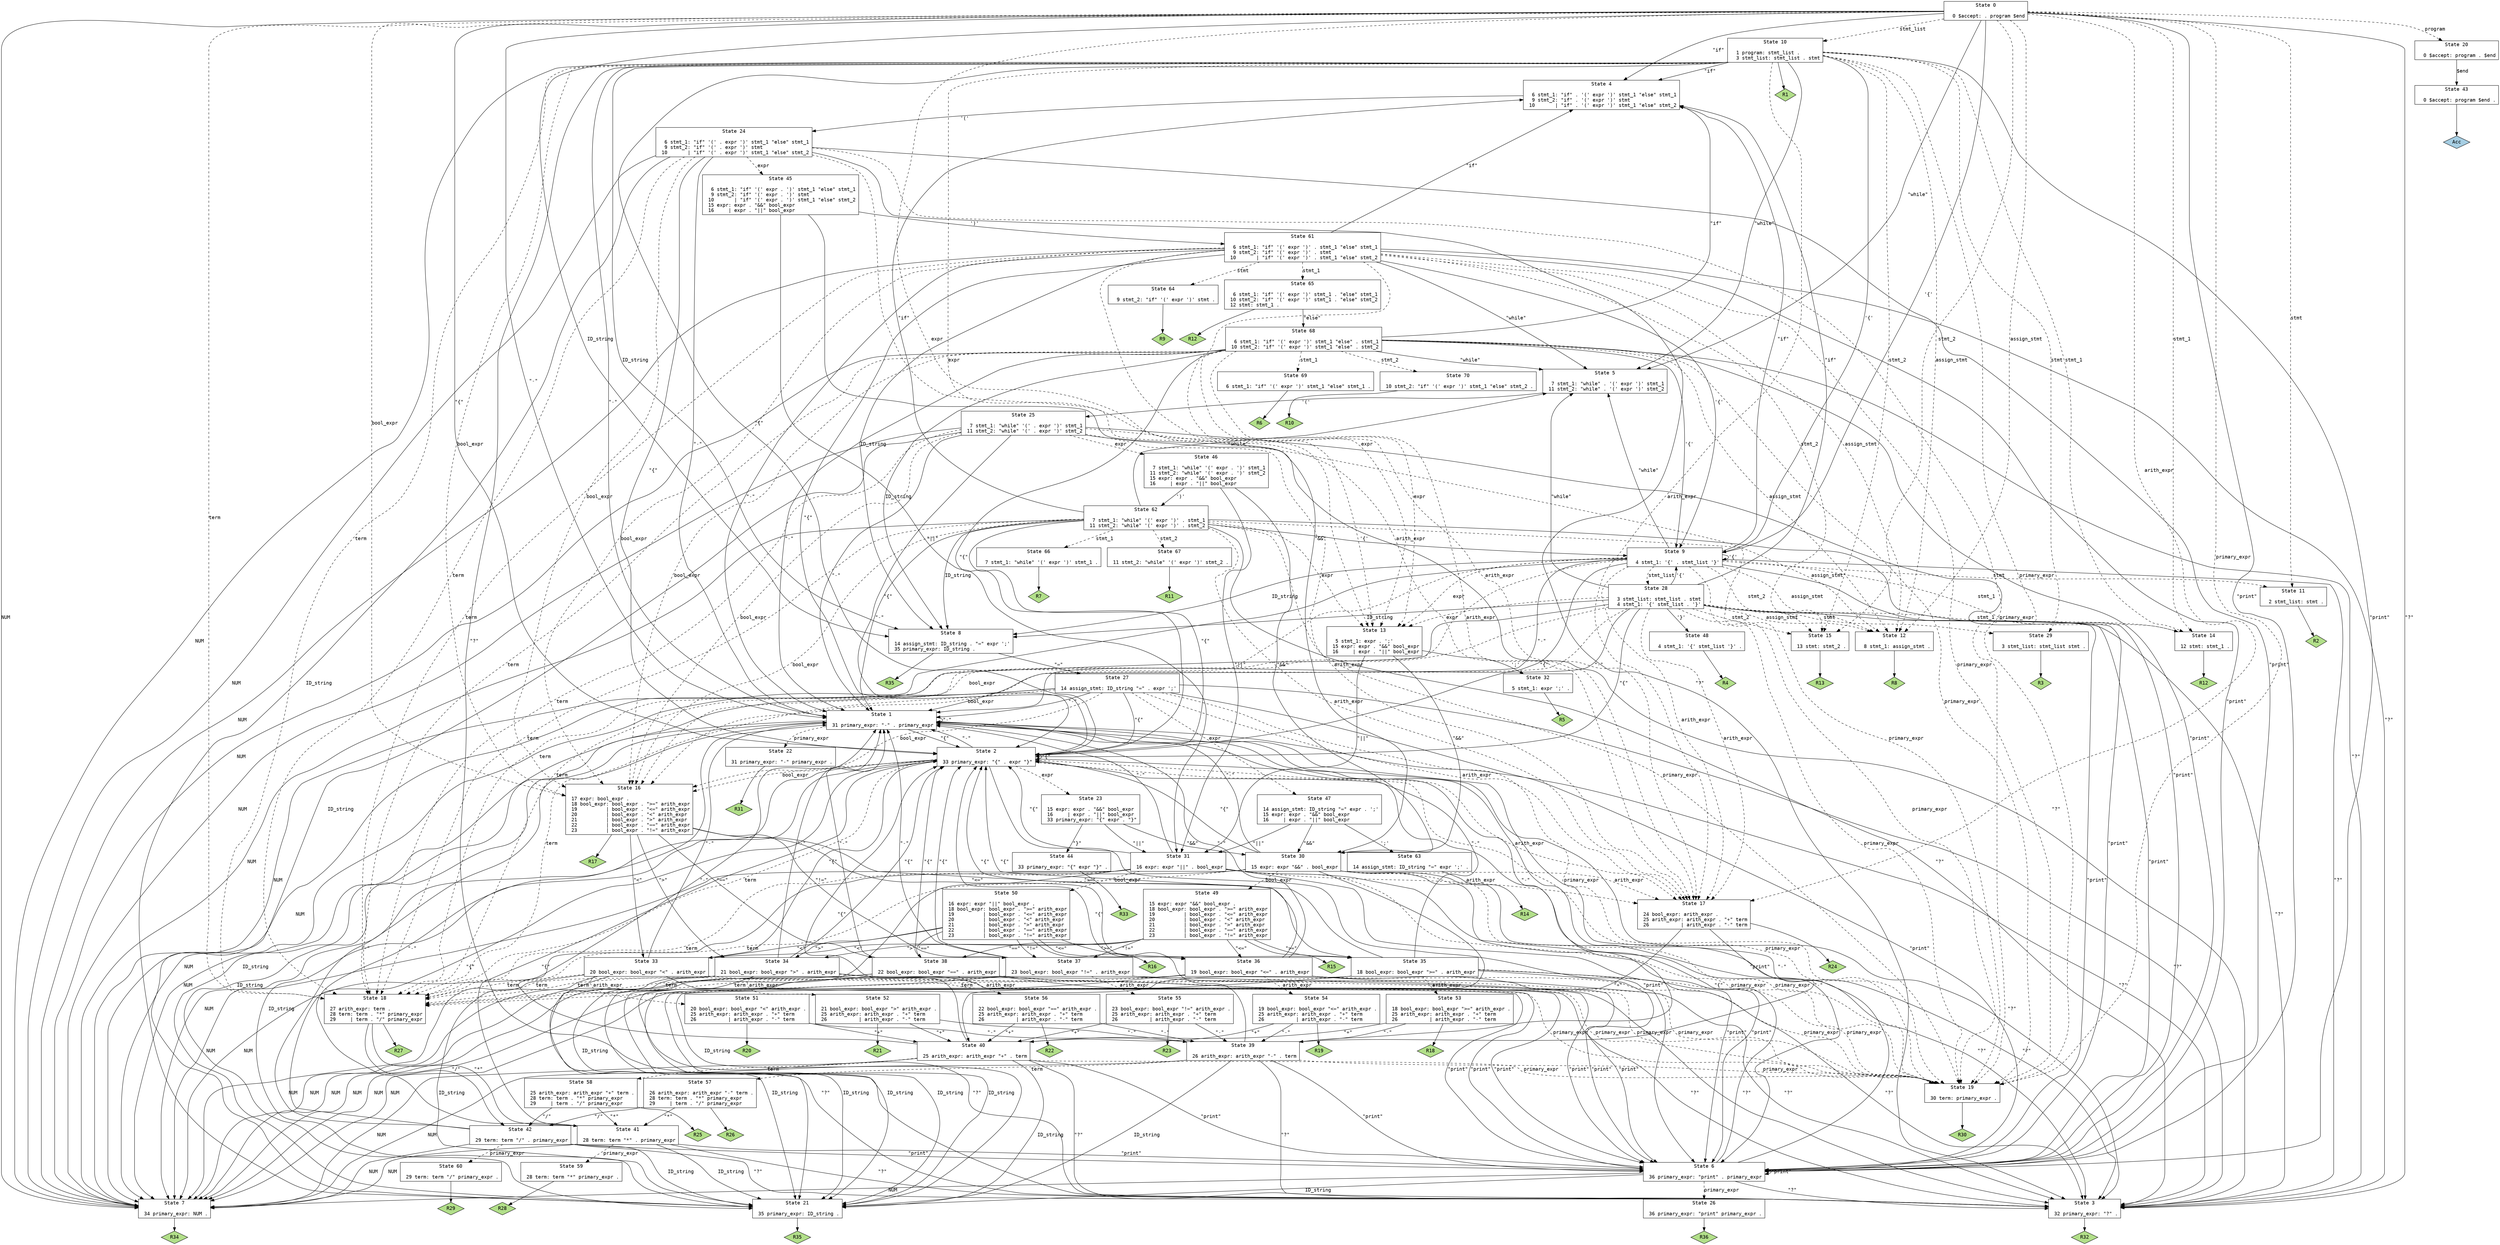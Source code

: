 // Generated by GNU Bison 3.5.1.
// Report bugs to <bug-bison@gnu.org>.
// Home page: <https://www.gnu.org/software/bison/>.

digraph "compiler.y"
{
  node [fontname = courier, shape = box, colorscheme = paired6]
  edge [fontname = courier]

  0 [label="State 0\n\l  0 $accept: . program $end\l"]
  0 -> 1 [style=solid label="\"-\""]
  0 -> 2 [style=solid label="\"{\""]
  0 -> 3 [style=solid label="\"?\""]
  0 -> 4 [style=solid label="\"if\""]
  0 -> 5 [style=solid label="\"while\""]
  0 -> 6 [style=solid label="\"print\""]
  0 -> 7 [style=solid label="NUM"]
  0 -> 8 [style=solid label="ID_string"]
  0 -> 9 [style=solid label="'{'"]
  0 -> 10 [style=dashed label="stmt_list"]
  0 -> 11 [style=dashed label="stmt"]
  0 -> 12 [style=dashed label="assign_stmt"]
  0 -> 13 [style=dashed label="expr"]
  0 -> 14 [style=dashed label="stmt_1"]
  0 -> 15 [style=dashed label="stmt_2"]
  0 -> 16 [style=dashed label="bool_expr"]
  0 -> 17 [style=dashed label="arith_expr"]
  0 -> 18 [style=dashed label="term"]
  0 -> 19 [style=dashed label="primary_expr"]
  0 -> 20 [style=dashed label="program"]
  1 [label="State 1\n\l 31 primary_expr: \"-\" . primary_expr\l"]
  1 -> 1 [style=solid label="\"-\""]
  1 -> 2 [style=solid label="\"{\""]
  1 -> 3 [style=solid label="\"?\""]
  1 -> 6 [style=solid label="\"print\""]
  1 -> 7 [style=solid label="NUM"]
  1 -> 21 [style=solid label="ID_string"]
  1 -> 22 [style=dashed label="primary_expr"]
  2 [label="State 2\n\l 33 primary_expr: \"{\" . expr \"}\"\l"]
  2 -> 1 [style=solid label="\"-\""]
  2 -> 2 [style=solid label="\"{\""]
  2 -> 3 [style=solid label="\"?\""]
  2 -> 6 [style=solid label="\"print\""]
  2 -> 7 [style=solid label="NUM"]
  2 -> 21 [style=solid label="ID_string"]
  2 -> 23 [style=dashed label="expr"]
  2 -> 16 [style=dashed label="bool_expr"]
  2 -> 17 [style=dashed label="arith_expr"]
  2 -> 18 [style=dashed label="term"]
  2 -> 19 [style=dashed label="primary_expr"]
  3 [label="State 3\n\l 32 primary_expr: \"?\" .\l"]
  3 -> "3R32" [style=solid]
 "3R32" [label="R32", fillcolor=3, shape=diamond, style=filled]
  4 [label="State 4\n\l  6 stmt_1: \"if\" . '(' expr ')' stmt_1 \"else\" stmt_1\l  9 stmt_2: \"if\" . '(' expr ')' stmt\l 10       | \"if\" . '(' expr ')' stmt_1 \"else\" stmt_2\l"]
  4 -> 24 [style=solid label="'('"]
  5 [label="State 5\n\l  7 stmt_1: \"while\" . '(' expr ')' stmt_1\l 11 stmt_2: \"while\" . '(' expr ')' stmt_2\l"]
  5 -> 25 [style=solid label="'('"]
  6 [label="State 6\n\l 36 primary_expr: \"print\" . primary_expr\l"]
  6 -> 1 [style=solid label="\"-\""]
  6 -> 2 [style=solid label="\"{\""]
  6 -> 3 [style=solid label="\"?\""]
  6 -> 6 [style=solid label="\"print\""]
  6 -> 7 [style=solid label="NUM"]
  6 -> 21 [style=solid label="ID_string"]
  6 -> 26 [style=dashed label="primary_expr"]
  7 [label="State 7\n\l 34 primary_expr: NUM .\l"]
  7 -> "7R34" [style=solid]
 "7R34" [label="R34", fillcolor=3, shape=diamond, style=filled]
  8 [label="State 8\n\l 14 assign_stmt: ID_string . \"=\" expr ';'\l 35 primary_expr: ID_string .\l"]
  8 -> 27 [style=solid label="\"=\""]
  8 -> "8R35" [style=solid]
 "8R35" [label="R35", fillcolor=3, shape=diamond, style=filled]
  9 [label="State 9\n\l  4 stmt_1: '{' . stmt_list '}'\l"]
  9 -> 1 [style=solid label="\"-\""]
  9 -> 2 [style=solid label="\"{\""]
  9 -> 3 [style=solid label="\"?\""]
  9 -> 4 [style=solid label="\"if\""]
  9 -> 5 [style=solid label="\"while\""]
  9 -> 6 [style=solid label="\"print\""]
  9 -> 7 [style=solid label="NUM"]
  9 -> 8 [style=solid label="ID_string"]
  9 -> 9 [style=solid label="'{'"]
  9 -> 28 [style=dashed label="stmt_list"]
  9 -> 11 [style=dashed label="stmt"]
  9 -> 12 [style=dashed label="assign_stmt"]
  9 -> 13 [style=dashed label="expr"]
  9 -> 14 [style=dashed label="stmt_1"]
  9 -> 15 [style=dashed label="stmt_2"]
  9 -> 16 [style=dashed label="bool_expr"]
  9 -> 17 [style=dashed label="arith_expr"]
  9 -> 18 [style=dashed label="term"]
  9 -> 19 [style=dashed label="primary_expr"]
  10 [label="State 10\n\l  1 program: stmt_list .\l  3 stmt_list: stmt_list . stmt\l"]
  10 -> 1 [style=solid label="\"-\""]
  10 -> 2 [style=solid label="\"{\""]
  10 -> 3 [style=solid label="\"?\""]
  10 -> 4 [style=solid label="\"if\""]
  10 -> 5 [style=solid label="\"while\""]
  10 -> 6 [style=solid label="\"print\""]
  10 -> 7 [style=solid label="NUM"]
  10 -> 8 [style=solid label="ID_string"]
  10 -> 9 [style=solid label="'{'"]
  10 -> 29 [style=dashed label="stmt"]
  10 -> 12 [style=dashed label="assign_stmt"]
  10 -> 13 [style=dashed label="expr"]
  10 -> 14 [style=dashed label="stmt_1"]
  10 -> 15 [style=dashed label="stmt_2"]
  10 -> 16 [style=dashed label="bool_expr"]
  10 -> 17 [style=dashed label="arith_expr"]
  10 -> 18 [style=dashed label="term"]
  10 -> 19 [style=dashed label="primary_expr"]
  10 -> "10R1" [style=solid]
 "10R1" [label="R1", fillcolor=3, shape=diamond, style=filled]
  11 [label="State 11\n\l  2 stmt_list: stmt .\l"]
  11 -> "11R2" [style=solid]
 "11R2" [label="R2", fillcolor=3, shape=diamond, style=filled]
  12 [label="State 12\n\l  8 stmt_1: assign_stmt .\l"]
  12 -> "12R8" [style=solid]
 "12R8" [label="R8", fillcolor=3, shape=diamond, style=filled]
  13 [label="State 13\n\l  5 stmt_1: expr . ';'\l 15 expr: expr . \"&&\" bool_expr\l 16     | expr . \"||\" bool_expr\l"]
  13 -> 30 [style=solid label="\"&&\""]
  13 -> 31 [style=solid label="\"||\""]
  13 -> 32 [style=solid label="';'"]
  14 [label="State 14\n\l 12 stmt: stmt_1 .\l"]
  14 -> "14R12" [style=solid]
 "14R12" [label="R12", fillcolor=3, shape=diamond, style=filled]
  15 [label="State 15\n\l 13 stmt: stmt_2 .\l"]
  15 -> "15R13" [style=solid]
 "15R13" [label="R13", fillcolor=3, shape=diamond, style=filled]
  16 [label="State 16\n\l 17 expr: bool_expr .\l 18 bool_expr: bool_expr . \">=\" arith_expr\l 19          | bool_expr . \"<=\" arith_expr\l 20          | bool_expr . \"<\" arith_expr\l 21          | bool_expr . \">\" arith_expr\l 22          | bool_expr . \"==\" arith_expr\l 23          | bool_expr . \"!=\" arith_expr\l"]
  16 -> 33 [style=solid label="\"<\""]
  16 -> 34 [style=solid label="\">\""]
  16 -> 35 [style=solid label="\">=\""]
  16 -> 36 [style=solid label="\"<=\""]
  16 -> 37 [style=solid label="\"!=\""]
  16 -> 38 [style=solid label="\"==\""]
  16 -> "16R17" [style=solid]
 "16R17" [label="R17", fillcolor=3, shape=diamond, style=filled]
  17 [label="State 17\n\l 24 bool_expr: arith_expr .\l 25 arith_expr: arith_expr . \"+\" term\l 26           | arith_expr . \"-\" term\l"]
  17 -> 39 [style=solid label="\"-\""]
  17 -> 40 [style=solid label="\"+\""]
  17 -> "17R24" [style=solid]
 "17R24" [label="R24", fillcolor=3, shape=diamond, style=filled]
  18 [label="State 18\n\l 27 arith_expr: term .\l 28 term: term . \"*\" primary_expr\l 29     | term . \"/\" primary_expr\l"]
  18 -> 41 [style=solid label="\"*\""]
  18 -> 42 [style=solid label="\"/\""]
  18 -> "18R27" [style=solid]
 "18R27" [label="R27", fillcolor=3, shape=diamond, style=filled]
  19 [label="State 19\n\l 30 term: primary_expr .\l"]
  19 -> "19R30" [style=solid]
 "19R30" [label="R30", fillcolor=3, shape=diamond, style=filled]
  20 [label="State 20\n\l  0 $accept: program . $end\l"]
  20 -> 43 [style=solid label="$end"]
  21 [label="State 21\n\l 35 primary_expr: ID_string .\l"]
  21 -> "21R35" [style=solid]
 "21R35" [label="R35", fillcolor=3, shape=diamond, style=filled]
  22 [label="State 22\n\l 31 primary_expr: \"-\" primary_expr .\l"]
  22 -> "22R31" [style=solid]
 "22R31" [label="R31", fillcolor=3, shape=diamond, style=filled]
  23 [label="State 23\n\l 15 expr: expr . \"&&\" bool_expr\l 16     | expr . \"||\" bool_expr\l 33 primary_expr: \"{\" expr . \"}\"\l"]
  23 -> 44 [style=solid label="\"}\""]
  23 -> 30 [style=solid label="\"&&\""]
  23 -> 31 [style=solid label="\"||\""]
  24 [label="State 24\n\l  6 stmt_1: \"if\" '(' . expr ')' stmt_1 \"else\" stmt_1\l  9 stmt_2: \"if\" '(' . expr ')' stmt\l 10       | \"if\" '(' . expr ')' stmt_1 \"else\" stmt_2\l"]
  24 -> 1 [style=solid label="\"-\""]
  24 -> 2 [style=solid label="\"{\""]
  24 -> 3 [style=solid label="\"?\""]
  24 -> 6 [style=solid label="\"print\""]
  24 -> 7 [style=solid label="NUM"]
  24 -> 21 [style=solid label="ID_string"]
  24 -> 45 [style=dashed label="expr"]
  24 -> 16 [style=dashed label="bool_expr"]
  24 -> 17 [style=dashed label="arith_expr"]
  24 -> 18 [style=dashed label="term"]
  24 -> 19 [style=dashed label="primary_expr"]
  25 [label="State 25\n\l  7 stmt_1: \"while\" '(' . expr ')' stmt_1\l 11 stmt_2: \"while\" '(' . expr ')' stmt_2\l"]
  25 -> 1 [style=solid label="\"-\""]
  25 -> 2 [style=solid label="\"{\""]
  25 -> 3 [style=solid label="\"?\""]
  25 -> 6 [style=solid label="\"print\""]
  25 -> 7 [style=solid label="NUM"]
  25 -> 21 [style=solid label="ID_string"]
  25 -> 46 [style=dashed label="expr"]
  25 -> 16 [style=dashed label="bool_expr"]
  25 -> 17 [style=dashed label="arith_expr"]
  25 -> 18 [style=dashed label="term"]
  25 -> 19 [style=dashed label="primary_expr"]
  26 [label="State 26\n\l 36 primary_expr: \"print\" primary_expr .\l"]
  26 -> "26R36" [style=solid]
 "26R36" [label="R36", fillcolor=3, shape=diamond, style=filled]
  27 [label="State 27\n\l 14 assign_stmt: ID_string \"=\" . expr ';'\l"]
  27 -> 1 [style=solid label="\"-\""]
  27 -> 2 [style=solid label="\"{\""]
  27 -> 3 [style=solid label="\"?\""]
  27 -> 6 [style=solid label="\"print\""]
  27 -> 7 [style=solid label="NUM"]
  27 -> 21 [style=solid label="ID_string"]
  27 -> 47 [style=dashed label="expr"]
  27 -> 16 [style=dashed label="bool_expr"]
  27 -> 17 [style=dashed label="arith_expr"]
  27 -> 18 [style=dashed label="term"]
  27 -> 19 [style=dashed label="primary_expr"]
  28 [label="State 28\n\l  3 stmt_list: stmt_list . stmt\l  4 stmt_1: '{' stmt_list . '}'\l"]
  28 -> 1 [style=solid label="\"-\""]
  28 -> 2 [style=solid label="\"{\""]
  28 -> 3 [style=solid label="\"?\""]
  28 -> 4 [style=solid label="\"if\""]
  28 -> 5 [style=solid label="\"while\""]
  28 -> 6 [style=solid label="\"print\""]
  28 -> 7 [style=solid label="NUM"]
  28 -> 8 [style=solid label="ID_string"]
  28 -> 9 [style=solid label="'{'"]
  28 -> 48 [style=solid label="'}'"]
  28 -> 29 [style=dashed label="stmt"]
  28 -> 12 [style=dashed label="assign_stmt"]
  28 -> 13 [style=dashed label="expr"]
  28 -> 14 [style=dashed label="stmt_1"]
  28 -> 15 [style=dashed label="stmt_2"]
  28 -> 16 [style=dashed label="bool_expr"]
  28 -> 17 [style=dashed label="arith_expr"]
  28 -> 18 [style=dashed label="term"]
  28 -> 19 [style=dashed label="primary_expr"]
  29 [label="State 29\n\l  3 stmt_list: stmt_list stmt .\l"]
  29 -> "29R3" [style=solid]
 "29R3" [label="R3", fillcolor=3, shape=diamond, style=filled]
  30 [label="State 30\n\l 15 expr: expr \"&&\" . bool_expr\l"]
  30 -> 1 [style=solid label="\"-\""]
  30 -> 2 [style=solid label="\"{\""]
  30 -> 3 [style=solid label="\"?\""]
  30 -> 6 [style=solid label="\"print\""]
  30 -> 7 [style=solid label="NUM"]
  30 -> 21 [style=solid label="ID_string"]
  30 -> 49 [style=dashed label="bool_expr"]
  30 -> 17 [style=dashed label="arith_expr"]
  30 -> 18 [style=dashed label="term"]
  30 -> 19 [style=dashed label="primary_expr"]
  31 [label="State 31\n\l 16 expr: expr \"||\" . bool_expr\l"]
  31 -> 1 [style=solid label="\"-\""]
  31 -> 2 [style=solid label="\"{\""]
  31 -> 3 [style=solid label="\"?\""]
  31 -> 6 [style=solid label="\"print\""]
  31 -> 7 [style=solid label="NUM"]
  31 -> 21 [style=solid label="ID_string"]
  31 -> 50 [style=dashed label="bool_expr"]
  31 -> 17 [style=dashed label="arith_expr"]
  31 -> 18 [style=dashed label="term"]
  31 -> 19 [style=dashed label="primary_expr"]
  32 [label="State 32\n\l  5 stmt_1: expr ';' .\l"]
  32 -> "32R5" [style=solid]
 "32R5" [label="R5", fillcolor=3, shape=diamond, style=filled]
  33 [label="State 33\n\l 20 bool_expr: bool_expr \"<\" . arith_expr\l"]
  33 -> 1 [style=solid label="\"-\""]
  33 -> 2 [style=solid label="\"{\""]
  33 -> 3 [style=solid label="\"?\""]
  33 -> 6 [style=solid label="\"print\""]
  33 -> 7 [style=solid label="NUM"]
  33 -> 21 [style=solid label="ID_string"]
  33 -> 51 [style=dashed label="arith_expr"]
  33 -> 18 [style=dashed label="term"]
  33 -> 19 [style=dashed label="primary_expr"]
  34 [label="State 34\n\l 21 bool_expr: bool_expr \">\" . arith_expr\l"]
  34 -> 1 [style=solid label="\"-\""]
  34 -> 2 [style=solid label="\"{\""]
  34 -> 3 [style=solid label="\"?\""]
  34 -> 6 [style=solid label="\"print\""]
  34 -> 7 [style=solid label="NUM"]
  34 -> 21 [style=solid label="ID_string"]
  34 -> 52 [style=dashed label="arith_expr"]
  34 -> 18 [style=dashed label="term"]
  34 -> 19 [style=dashed label="primary_expr"]
  35 [label="State 35\n\l 18 bool_expr: bool_expr \">=\" . arith_expr\l"]
  35 -> 1 [style=solid label="\"-\""]
  35 -> 2 [style=solid label="\"{\""]
  35 -> 3 [style=solid label="\"?\""]
  35 -> 6 [style=solid label="\"print\""]
  35 -> 7 [style=solid label="NUM"]
  35 -> 21 [style=solid label="ID_string"]
  35 -> 53 [style=dashed label="arith_expr"]
  35 -> 18 [style=dashed label="term"]
  35 -> 19 [style=dashed label="primary_expr"]
  36 [label="State 36\n\l 19 bool_expr: bool_expr \"<=\" . arith_expr\l"]
  36 -> 1 [style=solid label="\"-\""]
  36 -> 2 [style=solid label="\"{\""]
  36 -> 3 [style=solid label="\"?\""]
  36 -> 6 [style=solid label="\"print\""]
  36 -> 7 [style=solid label="NUM"]
  36 -> 21 [style=solid label="ID_string"]
  36 -> 54 [style=dashed label="arith_expr"]
  36 -> 18 [style=dashed label="term"]
  36 -> 19 [style=dashed label="primary_expr"]
  37 [label="State 37\n\l 23 bool_expr: bool_expr \"!=\" . arith_expr\l"]
  37 -> 1 [style=solid label="\"-\""]
  37 -> 2 [style=solid label="\"{\""]
  37 -> 3 [style=solid label="\"?\""]
  37 -> 6 [style=solid label="\"print\""]
  37 -> 7 [style=solid label="NUM"]
  37 -> 21 [style=solid label="ID_string"]
  37 -> 55 [style=dashed label="arith_expr"]
  37 -> 18 [style=dashed label="term"]
  37 -> 19 [style=dashed label="primary_expr"]
  38 [label="State 38\n\l 22 bool_expr: bool_expr \"==\" . arith_expr\l"]
  38 -> 1 [style=solid label="\"-\""]
  38 -> 2 [style=solid label="\"{\""]
  38 -> 3 [style=solid label="\"?\""]
  38 -> 6 [style=solid label="\"print\""]
  38 -> 7 [style=solid label="NUM"]
  38 -> 21 [style=solid label="ID_string"]
  38 -> 56 [style=dashed label="arith_expr"]
  38 -> 18 [style=dashed label="term"]
  38 -> 19 [style=dashed label="primary_expr"]
  39 [label="State 39\n\l 26 arith_expr: arith_expr \"-\" . term\l"]
  39 -> 1 [style=solid label="\"-\""]
  39 -> 2 [style=solid label="\"{\""]
  39 -> 3 [style=solid label="\"?\""]
  39 -> 6 [style=solid label="\"print\""]
  39 -> 7 [style=solid label="NUM"]
  39 -> 21 [style=solid label="ID_string"]
  39 -> 57 [style=dashed label="term"]
  39 -> 19 [style=dashed label="primary_expr"]
  40 [label="State 40\n\l 25 arith_expr: arith_expr \"+\" . term\l"]
  40 -> 1 [style=solid label="\"-\""]
  40 -> 2 [style=solid label="\"{\""]
  40 -> 3 [style=solid label="\"?\""]
  40 -> 6 [style=solid label="\"print\""]
  40 -> 7 [style=solid label="NUM"]
  40 -> 21 [style=solid label="ID_string"]
  40 -> 58 [style=dashed label="term"]
  40 -> 19 [style=dashed label="primary_expr"]
  41 [label="State 41\n\l 28 term: term \"*\" . primary_expr\l"]
  41 -> 1 [style=solid label="\"-\""]
  41 -> 2 [style=solid label="\"{\""]
  41 -> 3 [style=solid label="\"?\""]
  41 -> 6 [style=solid label="\"print\""]
  41 -> 7 [style=solid label="NUM"]
  41 -> 21 [style=solid label="ID_string"]
  41 -> 59 [style=dashed label="primary_expr"]
  42 [label="State 42\n\l 29 term: term \"/\" . primary_expr\l"]
  42 -> 1 [style=solid label="\"-\""]
  42 -> 2 [style=solid label="\"{\""]
  42 -> 3 [style=solid label="\"?\""]
  42 -> 6 [style=solid label="\"print\""]
  42 -> 7 [style=solid label="NUM"]
  42 -> 21 [style=solid label="ID_string"]
  42 -> 60 [style=dashed label="primary_expr"]
  43 [label="State 43\n\l  0 $accept: program $end .\l"]
  43 -> "43R0" [style=solid]
 "43R0" [label="Acc", fillcolor=1, shape=diamond, style=filled]
  44 [label="State 44\n\l 33 primary_expr: \"{\" expr \"}\" .\l"]
  44 -> "44R33" [style=solid]
 "44R33" [label="R33", fillcolor=3, shape=diamond, style=filled]
  45 [label="State 45\n\l  6 stmt_1: \"if\" '(' expr . ')' stmt_1 \"else\" stmt_1\l  9 stmt_2: \"if\" '(' expr . ')' stmt\l 10       | \"if\" '(' expr . ')' stmt_1 \"else\" stmt_2\l 15 expr: expr . \"&&\" bool_expr\l 16     | expr . \"||\" bool_expr\l"]
  45 -> 30 [style=solid label="\"&&\""]
  45 -> 31 [style=solid label="\"||\""]
  45 -> 61 [style=solid label="')'"]
  46 [label="State 46\n\l  7 stmt_1: \"while\" '(' expr . ')' stmt_1\l 11 stmt_2: \"while\" '(' expr . ')' stmt_2\l 15 expr: expr . \"&&\" bool_expr\l 16     | expr . \"||\" bool_expr\l"]
  46 -> 30 [style=solid label="\"&&\""]
  46 -> 31 [style=solid label="\"||\""]
  46 -> 62 [style=solid label="')'"]
  47 [label="State 47\n\l 14 assign_stmt: ID_string \"=\" expr . ';'\l 15 expr: expr . \"&&\" bool_expr\l 16     | expr . \"||\" bool_expr\l"]
  47 -> 30 [style=solid label="\"&&\""]
  47 -> 31 [style=solid label="\"||\""]
  47 -> 63 [style=solid label="';'"]
  48 [label="State 48\n\l  4 stmt_1: '{' stmt_list '}' .\l"]
  48 -> "48R4" [style=solid]
 "48R4" [label="R4", fillcolor=3, shape=diamond, style=filled]
  49 [label="State 49\n\l 15 expr: expr \"&&\" bool_expr .\l 18 bool_expr: bool_expr . \">=\" arith_expr\l 19          | bool_expr . \"<=\" arith_expr\l 20          | bool_expr . \"<\" arith_expr\l 21          | bool_expr . \">\" arith_expr\l 22          | bool_expr . \"==\" arith_expr\l 23          | bool_expr . \"!=\" arith_expr\l"]
  49 -> 33 [style=solid label="\"<\""]
  49 -> 34 [style=solid label="\">\""]
  49 -> 35 [style=solid label="\">=\""]
  49 -> 36 [style=solid label="\"<=\""]
  49 -> 37 [style=solid label="\"!=\""]
  49 -> 38 [style=solid label="\"==\""]
  49 -> "49R15" [style=solid]
 "49R15" [label="R15", fillcolor=3, shape=diamond, style=filled]
  50 [label="State 50\n\l 16 expr: expr \"||\" bool_expr .\l 18 bool_expr: bool_expr . \">=\" arith_expr\l 19          | bool_expr . \"<=\" arith_expr\l 20          | bool_expr . \"<\" arith_expr\l 21          | bool_expr . \">\" arith_expr\l 22          | bool_expr . \"==\" arith_expr\l 23          | bool_expr . \"!=\" arith_expr\l"]
  50 -> 33 [style=solid label="\"<\""]
  50 -> 34 [style=solid label="\">\""]
  50 -> 35 [style=solid label="\">=\""]
  50 -> 36 [style=solid label="\"<=\""]
  50 -> 37 [style=solid label="\"!=\""]
  50 -> 38 [style=solid label="\"==\""]
  50 -> "50R16" [style=solid]
 "50R16" [label="R16", fillcolor=3, shape=diamond, style=filled]
  51 [label="State 51\n\l 20 bool_expr: bool_expr \"<\" arith_expr .\l 25 arith_expr: arith_expr . \"+\" term\l 26           | arith_expr . \"-\" term\l"]
  51 -> 39 [style=solid label="\"-\""]
  51 -> 40 [style=solid label="\"+\""]
  51 -> "51R20" [style=solid]
 "51R20" [label="R20", fillcolor=3, shape=diamond, style=filled]
  52 [label="State 52\n\l 21 bool_expr: bool_expr \">\" arith_expr .\l 25 arith_expr: arith_expr . \"+\" term\l 26           | arith_expr . \"-\" term\l"]
  52 -> 39 [style=solid label="\"-\""]
  52 -> 40 [style=solid label="\"+\""]
  52 -> "52R21" [style=solid]
 "52R21" [label="R21", fillcolor=3, shape=diamond, style=filled]
  53 [label="State 53\n\l 18 bool_expr: bool_expr \">=\" arith_expr .\l 25 arith_expr: arith_expr . \"+\" term\l 26           | arith_expr . \"-\" term\l"]
  53 -> 39 [style=solid label="\"-\""]
  53 -> 40 [style=solid label="\"+\""]
  53 -> "53R18" [style=solid]
 "53R18" [label="R18", fillcolor=3, shape=diamond, style=filled]
  54 [label="State 54\n\l 19 bool_expr: bool_expr \"<=\" arith_expr .\l 25 arith_expr: arith_expr . \"+\" term\l 26           | arith_expr . \"-\" term\l"]
  54 -> 39 [style=solid label="\"-\""]
  54 -> 40 [style=solid label="\"+\""]
  54 -> "54R19" [style=solid]
 "54R19" [label="R19", fillcolor=3, shape=diamond, style=filled]
  55 [label="State 55\n\l 23 bool_expr: bool_expr \"!=\" arith_expr .\l 25 arith_expr: arith_expr . \"+\" term\l 26           | arith_expr . \"-\" term\l"]
  55 -> 39 [style=solid label="\"-\""]
  55 -> 40 [style=solid label="\"+\""]
  55 -> "55R23" [style=solid]
 "55R23" [label="R23", fillcolor=3, shape=diamond, style=filled]
  56 [label="State 56\n\l 22 bool_expr: bool_expr \"==\" arith_expr .\l 25 arith_expr: arith_expr . \"+\" term\l 26           | arith_expr . \"-\" term\l"]
  56 -> 39 [style=solid label="\"-\""]
  56 -> 40 [style=solid label="\"+\""]
  56 -> "56R22" [style=solid]
 "56R22" [label="R22", fillcolor=3, shape=diamond, style=filled]
  57 [label="State 57\n\l 26 arith_expr: arith_expr \"-\" term .\l 28 term: term . \"*\" primary_expr\l 29     | term . \"/\" primary_expr\l"]
  57 -> 41 [style=solid label="\"*\""]
  57 -> 42 [style=solid label="\"/\""]
  57 -> "57R26" [style=solid]
 "57R26" [label="R26", fillcolor=3, shape=diamond, style=filled]
  58 [label="State 58\n\l 25 arith_expr: arith_expr \"+\" term .\l 28 term: term . \"*\" primary_expr\l 29     | term . \"/\" primary_expr\l"]
  58 -> 41 [style=solid label="\"*\""]
  58 -> 42 [style=solid label="\"/\""]
  58 -> "58R25" [style=solid]
 "58R25" [label="R25", fillcolor=3, shape=diamond, style=filled]
  59 [label="State 59\n\l 28 term: term \"*\" primary_expr .\l"]
  59 -> "59R28" [style=solid]
 "59R28" [label="R28", fillcolor=3, shape=diamond, style=filled]
  60 [label="State 60\n\l 29 term: term \"/\" primary_expr .\l"]
  60 -> "60R29" [style=solid]
 "60R29" [label="R29", fillcolor=3, shape=diamond, style=filled]
  61 [label="State 61\n\l  6 stmt_1: \"if\" '(' expr ')' . stmt_1 \"else\" stmt_1\l  9 stmt_2: \"if\" '(' expr ')' . stmt\l 10       | \"if\" '(' expr ')' . stmt_1 \"else\" stmt_2\l"]
  61 -> 1 [style=solid label="\"-\""]
  61 -> 2 [style=solid label="\"{\""]
  61 -> 3 [style=solid label="\"?\""]
  61 -> 4 [style=solid label="\"if\""]
  61 -> 5 [style=solid label="\"while\""]
  61 -> 6 [style=solid label="\"print\""]
  61 -> 7 [style=solid label="NUM"]
  61 -> 8 [style=solid label="ID_string"]
  61 -> 9 [style=solid label="'{'"]
  61 -> 64 [style=dashed label="stmt"]
  61 -> 12 [style=dashed label="assign_stmt"]
  61 -> 13 [style=dashed label="expr"]
  61 -> 65 [style=dashed label="stmt_1"]
  61 -> 15 [style=dashed label="stmt_2"]
  61 -> 16 [style=dashed label="bool_expr"]
  61 -> 17 [style=dashed label="arith_expr"]
  61 -> 18 [style=dashed label="term"]
  61 -> 19 [style=dashed label="primary_expr"]
  62 [label="State 62\n\l  7 stmt_1: \"while\" '(' expr ')' . stmt_1\l 11 stmt_2: \"while\" '(' expr ')' . stmt_2\l"]
  62 -> 1 [style=solid label="\"-\""]
  62 -> 2 [style=solid label="\"{\""]
  62 -> 3 [style=solid label="\"?\""]
  62 -> 4 [style=solid label="\"if\""]
  62 -> 5 [style=solid label="\"while\""]
  62 -> 6 [style=solid label="\"print\""]
  62 -> 7 [style=solid label="NUM"]
  62 -> 8 [style=solid label="ID_string"]
  62 -> 9 [style=solid label="'{'"]
  62 -> 12 [style=dashed label="assign_stmt"]
  62 -> 13 [style=dashed label="expr"]
  62 -> 66 [style=dashed label="stmt_1"]
  62 -> 67 [style=dashed label="stmt_2"]
  62 -> 16 [style=dashed label="bool_expr"]
  62 -> 17 [style=dashed label="arith_expr"]
  62 -> 18 [style=dashed label="term"]
  62 -> 19 [style=dashed label="primary_expr"]
  63 [label="State 63\n\l 14 assign_stmt: ID_string \"=\" expr ';' .\l"]
  63 -> "63R14" [style=solid]
 "63R14" [label="R14", fillcolor=3, shape=diamond, style=filled]
  64 [label="State 64\n\l  9 stmt_2: \"if\" '(' expr ')' stmt .\l"]
  64 -> "64R9" [style=solid]
 "64R9" [label="R9", fillcolor=3, shape=diamond, style=filled]
  65 [label="State 65\n\l  6 stmt_1: \"if\" '(' expr ')' stmt_1 . \"else\" stmt_1\l 10 stmt_2: \"if\" '(' expr ')' stmt_1 . \"else\" stmt_2\l 12 stmt: stmt_1 .\l"]
  65 -> 68 [style=solid label="\"else\""]
  65 -> "65R12" [style=solid]
 "65R12" [label="R12", fillcolor=3, shape=diamond, style=filled]
  66 [label="State 66\n\l  7 stmt_1: \"while\" '(' expr ')' stmt_1 .\l"]
  66 -> "66R7" [style=solid]
 "66R7" [label="R7", fillcolor=3, shape=diamond, style=filled]
  67 [label="State 67\n\l 11 stmt_2: \"while\" '(' expr ')' stmt_2 .\l"]
  67 -> "67R11" [style=solid]
 "67R11" [label="R11", fillcolor=3, shape=diamond, style=filled]
  68 [label="State 68\n\l  6 stmt_1: \"if\" '(' expr ')' stmt_1 \"else\" . stmt_1\l 10 stmt_2: \"if\" '(' expr ')' stmt_1 \"else\" . stmt_2\l"]
  68 -> 1 [style=solid label="\"-\""]
  68 -> 2 [style=solid label="\"{\""]
  68 -> 3 [style=solid label="\"?\""]
  68 -> 4 [style=solid label="\"if\""]
  68 -> 5 [style=solid label="\"while\""]
  68 -> 6 [style=solid label="\"print\""]
  68 -> 7 [style=solid label="NUM"]
  68 -> 8 [style=solid label="ID_string"]
  68 -> 9 [style=solid label="'{'"]
  68 -> 12 [style=dashed label="assign_stmt"]
  68 -> 13 [style=dashed label="expr"]
  68 -> 69 [style=dashed label="stmt_1"]
  68 -> 70 [style=dashed label="stmt_2"]
  68 -> 16 [style=dashed label="bool_expr"]
  68 -> 17 [style=dashed label="arith_expr"]
  68 -> 18 [style=dashed label="term"]
  68 -> 19 [style=dashed label="primary_expr"]
  69 [label="State 69\n\l  6 stmt_1: \"if\" '(' expr ')' stmt_1 \"else\" stmt_1 .\l"]
  69 -> "69R6" [style=solid]
 "69R6" [label="R6", fillcolor=3, shape=diamond, style=filled]
  70 [label="State 70\n\l 10 stmt_2: \"if\" '(' expr ')' stmt_1 \"else\" stmt_2 .\l"]
  70 -> "70R10" [style=solid]
 "70R10" [label="R10", fillcolor=3, shape=diamond, style=filled]
}
